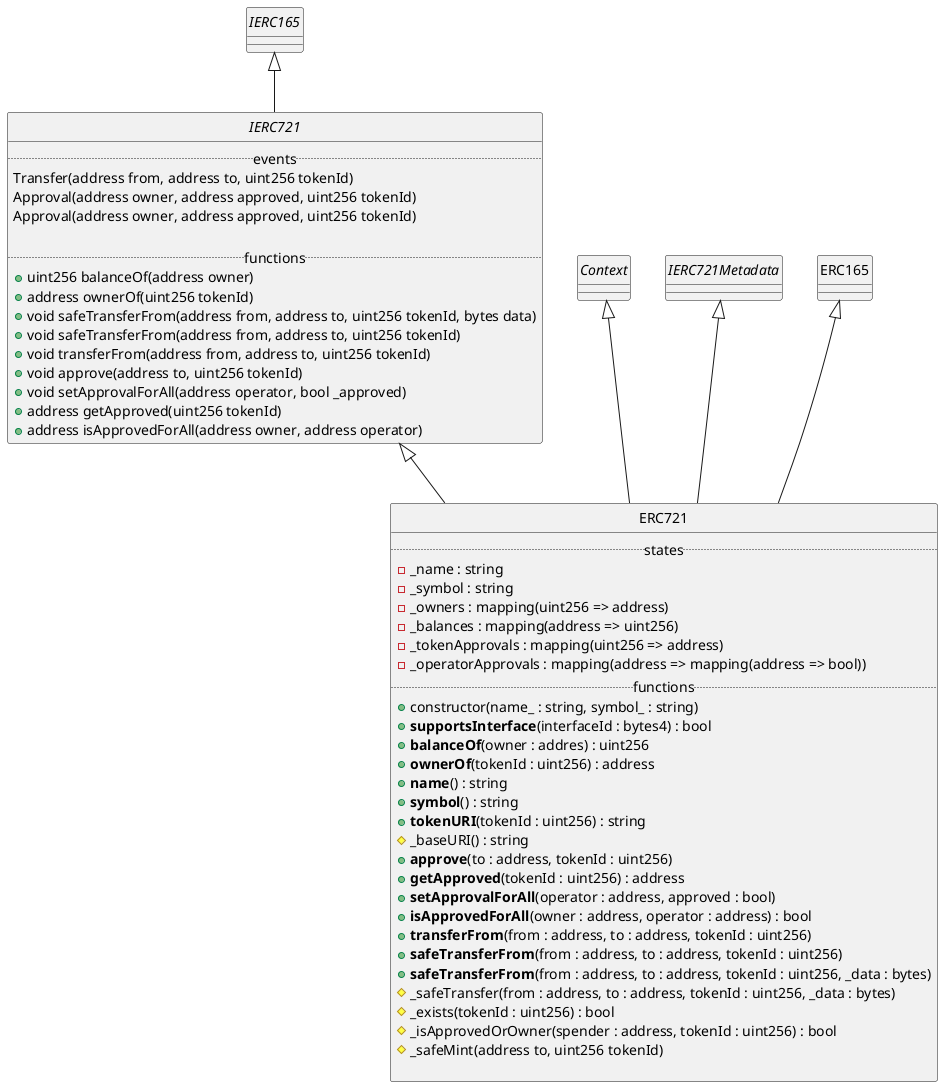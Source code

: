 @startuml

' Useful references
/'
https://plantuml.com/class-diagram
https://plantuml.com/sequence-diagram
https://plantuml.com/creole
https://plantuml-documentation.readthedocs.io/en/latest/formatting/all-skin-params.html
https://plantuml-documentation.readthedocs.io/en/latest/formatting/all-skin-params.html#class
https://plantuml-documentation.readthedocs.io/en/latest/formatting/color-names.html
https://www.w3schools.com/colors/colors_names.asp
https://plantuml.com/color
'/


hide circle
show empty fields
show empty methods
' hide stereotypes


interface IERC165
interface Context
interface IERC721Metadata


IERC165 <|-- IERC721
interface IERC721 {
  .. events ..
  Transfer(address from, address to, uint256 tokenId)
  Approval(address owner, address approved, uint256 tokenId)
  Approval(address owner, address approved, uint256 tokenId)

  .. functions ..
  + uint256 balanceOf(address owner)
  + address ownerOf(uint256 tokenId)
  + void safeTransferFrom(address from, address to, uint256 tokenId, bytes data)
  + void safeTransferFrom(address from, address to, uint256 tokenId)
  + void transferFrom(address from, address to, uint256 tokenId)
  + void approve(address to, uint256 tokenId)
  + void setApprovalForAll(address operator, bool _approved)
  + address getApproved(uint256 tokenId)
  + address isApprovedForAll(address owner, address operator)
}

Context <|-- ERC721
ERC165 <|-- ERC721
IERC721 <|-- ERC721
IERC721Metadata <|-- ERC721

class ERC721 {
  .. states ..
  - _name : string
  - _symbol : string
  - {field} _owners : mapping(uint256 => address)
  - {field} _balances : mapping(address => uint256)
  - {field} _tokenApprovals : mapping(uint256 => address)
  - {field} _operatorApprovals : mapping(address => mapping(address => bool))
  .. functions ..
  + constructor(name_ : string, symbol_ : string)
  + **supportsInterface**(interfaceId : bytes4) : bool
  + **balanceOf**(owner : addres) : uint256
  + **ownerOf**(tokenId : uint256) : address
  + **name**() : string
  + **symbol**() : string
  + **tokenURI**(tokenId : uint256) : string
  # _baseURI() : string
  + **approve**(to : address, tokenId : uint256)
  + **getApproved**(tokenId : uint256) : address
  + **setApprovalForAll**(operator : address, approved : bool)
  + **isApprovedForAll**(owner : address, operator : address) : bool
  + **transferFrom**(from : address, to : address, tokenId : uint256)
  + **safeTransferFrom**(from : address, to : address, tokenId : uint256)
  + **safeTransferFrom**(from : address, to : address, tokenId : uint256, _data : bytes)
  # _safeTransfer(from : address, to : address, tokenId : uint256, _data : bytes)
  # _exists(tokenId : uint256) : bool
  # _isApprovedOrOwner(spender : address, tokenId : uint256) : bool
  # _safeMint(address to, uint256 tokenId)
  
}



@enduml